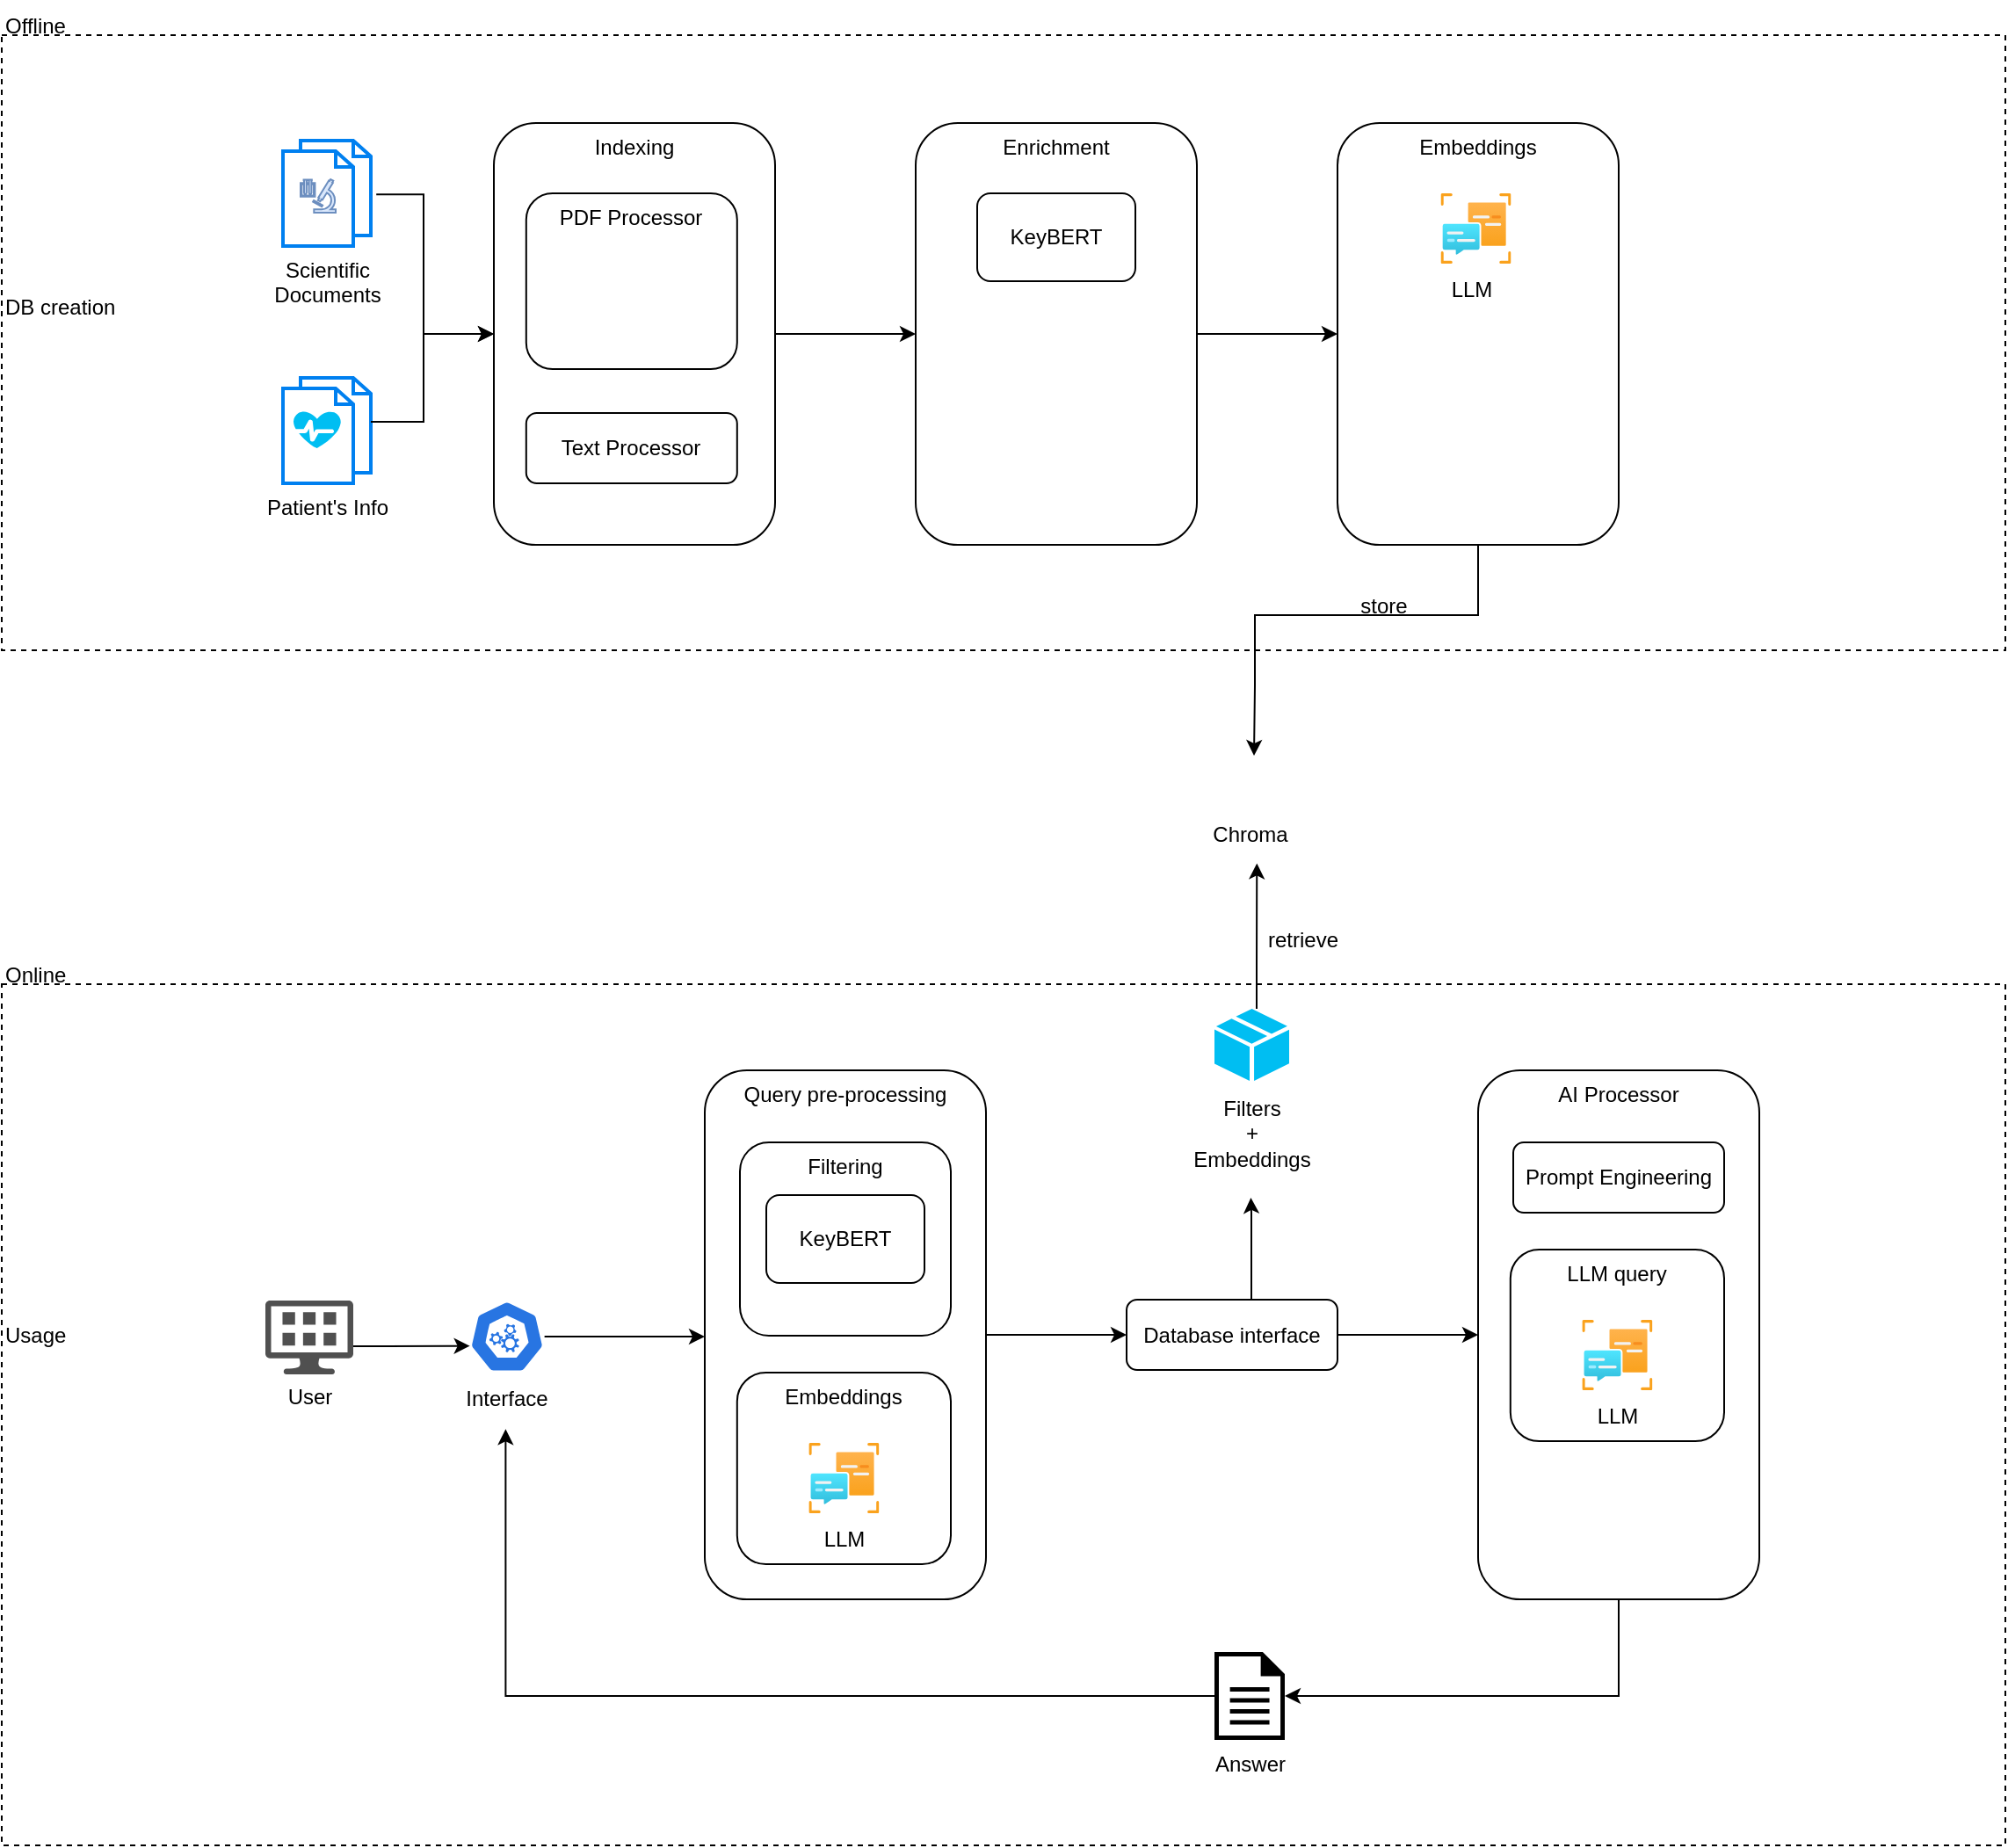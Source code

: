 <mxfile version="23.1.4" type="device">
  <diagram name="Page-1" id="FkeHTyMX6oCB0gRLYgU0">
    <mxGraphModel dx="2216" dy="956" grid="1" gridSize="10" guides="1" tooltips="1" connect="1" arrows="1" fold="1" page="1" pageScale="1" pageWidth="827" pageHeight="1169" math="0" shadow="0">
      <root>
        <mxCell id="0" />
        <mxCell id="1" parent="0" />
        <mxCell id="-PxC4uLa8Vwmn5Yqltxv-79" value="" style="rounded=0;whiteSpace=wrap;html=1;fillColor=none;dashed=1;" vertex="1" parent="1">
          <mxGeometry x="-120" y="30" width="1140" height="350" as="geometry" />
        </mxCell>
        <mxCell id="-PxC4uLa8Vwmn5Yqltxv-80" value="" style="rounded=0;whiteSpace=wrap;html=1;fillColor=none;dashed=1;" vertex="1" parent="1">
          <mxGeometry x="-120" y="570" width="1140" height="490" as="geometry" />
        </mxCell>
        <mxCell id="-PxC4uLa8Vwmn5Yqltxv-45" value="AI Processor" style="rounded=1;whiteSpace=wrap;html=1;verticalAlign=top;" vertex="1" parent="1">
          <mxGeometry x="720" y="619" width="160" height="301" as="geometry" />
        </mxCell>
        <mxCell id="-PxC4uLa8Vwmn5Yqltxv-64" style="edgeStyle=orthogonalEdgeStyle;rounded=0;orthogonalLoop=1;jettySize=auto;html=1;" edge="1" parent="1" source="-PxC4uLa8Vwmn5Yqltxv-34" target="-PxC4uLa8Vwmn5Yqltxv-42">
          <mxGeometry relative="1" as="geometry" />
        </mxCell>
        <mxCell id="-PxC4uLa8Vwmn5Yqltxv-34" value="Query pre-processing" style="rounded=1;whiteSpace=wrap;html=1;verticalAlign=top;" vertex="1" parent="1">
          <mxGeometry x="280" y="619" width="160" height="301" as="geometry" />
        </mxCell>
        <mxCell id="tOoIJYsqz6ZOaQAokwfT-3" value="" style="sketch=0;pointerEvents=1;shadow=0;dashed=0;html=1;strokeColor=none;fillColor=#505050;labelPosition=center;verticalLabelPosition=bottom;verticalAlign=top;outlineConnect=0;align=center;shape=mxgraph.office.devices.management_console;" parent="1" vertex="1">
          <mxGeometry x="30" y="750" width="50" height="42" as="geometry" />
        </mxCell>
        <mxCell id="tOoIJYsqz6ZOaQAokwfT-16" value="Chroma" style="text;html=1;align=center;verticalAlign=middle;resizable=0;points=[];autosize=1;strokeColor=none;fillColor=none;" parent="1" vertex="1">
          <mxGeometry x="555.0" y="470" width="70" height="30" as="geometry" />
        </mxCell>
        <mxCell id="tOoIJYsqz6ZOaQAokwfT-17" value="" style="group" parent="1" vertex="1" connectable="0">
          <mxGeometry x="40" y="225" width="50" height="60" as="geometry" />
        </mxCell>
        <mxCell id="tOoIJYsqz6ZOaQAokwfT-9" value="Patient&#39;s Info" style="html=1;verticalLabelPosition=bottom;align=center;labelBackgroundColor=#ffffff;verticalAlign=top;strokeWidth=2;strokeColor=#0080F0;shadow=0;dashed=0;shape=mxgraph.ios7.icons.documents;" parent="tOoIJYsqz6ZOaQAokwfT-17" vertex="1">
          <mxGeometry width="50" height="60" as="geometry" />
        </mxCell>
        <mxCell id="tOoIJYsqz6ZOaQAokwfT-12" value="" style="verticalLabelPosition=bottom;html=1;verticalAlign=top;align=center;strokeColor=none;fillColor=#00BEF2;shape=mxgraph.azure.health_monitoring;" parent="tOoIJYsqz6ZOaQAokwfT-17" vertex="1">
          <mxGeometry x="6" y="19" width="27" height="21" as="geometry" />
        </mxCell>
        <mxCell id="tOoIJYsqz6ZOaQAokwfT-18" value="" style="group" parent="1" vertex="1" connectable="0">
          <mxGeometry x="40" y="90" width="50" height="60" as="geometry" />
        </mxCell>
        <mxCell id="tOoIJYsqz6ZOaQAokwfT-6" value="Scientific&lt;br&gt;&lt;div&gt;Documents&lt;/div&gt;" style="html=1;verticalLabelPosition=bottom;align=center;labelBackgroundColor=#ffffff;verticalAlign=top;strokeWidth=2;strokeColor=#0080F0;shadow=0;dashed=0;shape=mxgraph.ios7.icons.documents;" parent="tOoIJYsqz6ZOaQAokwfT-18" vertex="1">
          <mxGeometry width="50" height="60" as="geometry" />
        </mxCell>
        <mxCell id="tOoIJYsqz6ZOaQAokwfT-13" value="" style="shape=mxgraph.signs.science.laboratory;html=1;pointerEvents=1;fillColor=#dae8fc;strokeColor=#6c8ebf;verticalLabelPosition=bottom;verticalAlign=top;align=center;" parent="tOoIJYsqz6ZOaQAokwfT-18" vertex="1">
          <mxGeometry x="10" y="22" width="20" height="19" as="geometry" />
        </mxCell>
        <mxCell id="-PxC4uLa8Vwmn5Yqltxv-71" style="edgeStyle=orthogonalEdgeStyle;rounded=0;orthogonalLoop=1;jettySize=auto;html=1;" edge="1" parent="1" source="tOoIJYsqz6ZOaQAokwfT-20" target="-PxC4uLa8Vwmn5Yqltxv-34">
          <mxGeometry relative="1" as="geometry">
            <Array as="points">
              <mxPoint x="210" y="770" />
              <mxPoint x="210" y="770" />
            </Array>
          </mxGeometry>
        </mxCell>
        <mxCell id="tOoIJYsqz6ZOaQAokwfT-20" value="" style="aspect=fixed;sketch=0;html=1;dashed=0;whitespace=wrap;fillColor=#2875E2;strokeColor=#ffffff;points=[[0.005,0.63,0],[0.1,0.2,0],[0.9,0.2,0],[0.5,0,0],[0.995,0.63,0],[0.72,0.99,0],[0.5,1,0],[0.28,0.99,0]];shape=mxgraph.kubernetes.icon2;prIcon=api" parent="1" vertex="1">
          <mxGeometry x="146.11" y="750" width="42.71" height="41" as="geometry" />
        </mxCell>
        <mxCell id="tOoIJYsqz6ZOaQAokwfT-31" value="&lt;div&gt;Answer&lt;/div&gt;" style="sketch=0;aspect=fixed;pointerEvents=1;shadow=0;dashed=0;html=1;strokeColor=none;labelPosition=center;verticalLabelPosition=bottom;verticalAlign=top;align=center;fillColor=#000000;shape=mxgraph.mscae.enterprise.document" parent="1" vertex="1">
          <mxGeometry x="570" y="950" width="40" height="50" as="geometry" />
        </mxCell>
        <mxCell id="tOoIJYsqz6ZOaQAokwfT-37" value="User" style="text;html=1;align=center;verticalAlign=middle;resizable=0;points=[];autosize=1;strokeColor=none;fillColor=none;" parent="1" vertex="1">
          <mxGeometry x="30" y="789.5" width="50" height="30" as="geometry" />
        </mxCell>
        <mxCell id="tOoIJYsqz6ZOaQAokwfT-38" value="Interface" style="text;html=1;align=center;verticalAlign=middle;resizable=0;points=[];autosize=1;strokeColor=none;fillColor=none;" parent="1" vertex="1">
          <mxGeometry x="132.46" y="791" width="70" height="30" as="geometry" />
        </mxCell>
        <mxCell id="-PxC4uLa8Vwmn5Yqltxv-2" value="" style="shape=image;verticalLabelPosition=bottom;labelBackgroundColor=default;verticalAlign=top;aspect=fixed;imageAspect=0;image=https://www.trychroma.com/chroma-logo.png;" vertex="1" parent="1">
          <mxGeometry x="562.43" y="440" width="60.15" height="40" as="geometry" />
        </mxCell>
        <mxCell id="-PxC4uLa8Vwmn5Yqltxv-55" style="edgeStyle=orthogonalEdgeStyle;rounded=0;orthogonalLoop=1;jettySize=auto;html=1;" edge="1" parent="1" source="-PxC4uLa8Vwmn5Yqltxv-3" target="-PxC4uLa8Vwmn5Yqltxv-10">
          <mxGeometry relative="1" as="geometry" />
        </mxCell>
        <mxCell id="-PxC4uLa8Vwmn5Yqltxv-3" value="Indexing" style="rounded=1;whiteSpace=wrap;html=1;verticalAlign=top;" vertex="1" parent="1">
          <mxGeometry x="160" y="80" width="160" height="240" as="geometry" />
        </mxCell>
        <mxCell id="-PxC4uLa8Vwmn5Yqltxv-4" value="PDF Processor" style="rounded=1;whiteSpace=wrap;html=1;verticalAlign=top;" vertex="1" parent="1">
          <mxGeometry x="178.4" y="120" width="120" height="100" as="geometry" />
        </mxCell>
        <mxCell id="-PxC4uLa8Vwmn5Yqltxv-5" value="Text Processor" style="rounded=1;whiteSpace=wrap;html=1;" vertex="1" parent="1">
          <mxGeometry x="178.4" y="245" width="120" height="40" as="geometry" />
        </mxCell>
        <mxCell id="-PxC4uLa8Vwmn5Yqltxv-16" style="edgeStyle=orthogonalEdgeStyle;rounded=0;orthogonalLoop=1;jettySize=auto;html=1;" edge="1" parent="1" source="-PxC4uLa8Vwmn5Yqltxv-10" target="-PxC4uLa8Vwmn5Yqltxv-15">
          <mxGeometry relative="1" as="geometry" />
        </mxCell>
        <mxCell id="-PxC4uLa8Vwmn5Yqltxv-10" value="Enrichment" style="rounded=1;whiteSpace=wrap;html=1;verticalAlign=top;" vertex="1" parent="1">
          <mxGeometry x="400" y="80" width="160" height="240" as="geometry" />
        </mxCell>
        <mxCell id="-PxC4uLa8Vwmn5Yqltxv-13" value="KeyBERT" style="rounded=1;whiteSpace=wrap;html=1;" vertex="1" parent="1">
          <mxGeometry x="435" y="120" width="90" height="50" as="geometry" />
        </mxCell>
        <mxCell id="-PxC4uLa8Vwmn5Yqltxv-56" style="edgeStyle=orthogonalEdgeStyle;rounded=0;orthogonalLoop=1;jettySize=auto;html=1;entryX=0.5;entryY=0;entryDx=0;entryDy=0;" edge="1" parent="1" source="-PxC4uLa8Vwmn5Yqltxv-15" target="-PxC4uLa8Vwmn5Yqltxv-2">
          <mxGeometry relative="1" as="geometry">
            <Array as="points">
              <mxPoint x="720" y="360" />
              <mxPoint x="593" y="360" />
              <mxPoint x="593" y="400" />
            </Array>
          </mxGeometry>
        </mxCell>
        <mxCell id="-PxC4uLa8Vwmn5Yqltxv-15" value="Embeddings" style="rounded=1;whiteSpace=wrap;html=1;verticalAlign=top;" vertex="1" parent="1">
          <mxGeometry x="640" y="80" width="160" height="240" as="geometry" />
        </mxCell>
        <mxCell id="-PxC4uLa8Vwmn5Yqltxv-27" value="Filtering" style="rounded=1;whiteSpace=wrap;html=1;verticalAlign=top;" vertex="1" parent="1">
          <mxGeometry x="300" y="660" width="120" height="110" as="geometry" />
        </mxCell>
        <mxCell id="-PxC4uLa8Vwmn5Yqltxv-31" value="" style="shape=image;verticalLabelPosition=bottom;labelBackgroundColor=default;verticalAlign=top;aspect=fixed;imageAspect=0;image=https://tika.apache.org/tika.png;" vertex="1" parent="1">
          <mxGeometry x="194.6" y="160" width="87.6" height="30" as="geometry" />
        </mxCell>
        <mxCell id="-PxC4uLa8Vwmn5Yqltxv-33" value="Prompt Engineering" style="rounded=1;whiteSpace=wrap;html=1;" vertex="1" parent="1">
          <mxGeometry x="740" y="660" width="120" height="40" as="geometry" />
        </mxCell>
        <mxCell id="-PxC4uLa8Vwmn5Yqltxv-74" style="edgeStyle=orthogonalEdgeStyle;rounded=0;orthogonalLoop=1;jettySize=auto;html=1;entryX=0.559;entryY=1.04;entryDx=0;entryDy=0;entryPerimeter=0;" edge="1" parent="1" source="-PxC4uLa8Vwmn5Yqltxv-41" target="tOoIJYsqz6ZOaQAokwfT-16">
          <mxGeometry relative="1" as="geometry">
            <Array as="points">
              <mxPoint x="594" y="560" />
              <mxPoint x="594" y="560" />
            </Array>
          </mxGeometry>
        </mxCell>
        <mxCell id="-PxC4uLa8Vwmn5Yqltxv-41" value="" style="verticalLabelPosition=bottom;html=1;verticalAlign=top;align=center;strokeColor=none;fillColor=#00BEF2;shape=mxgraph.azure.cloud_service_package_file;" vertex="1" parent="1">
          <mxGeometry x="570" y="584" width="42.5" height="41" as="geometry" />
        </mxCell>
        <mxCell id="-PxC4uLa8Vwmn5Yqltxv-51" style="edgeStyle=orthogonalEdgeStyle;rounded=0;orthogonalLoop=1;jettySize=auto;html=1;entryX=0;entryY=0.5;entryDx=0;entryDy=0;" edge="1" parent="1" source="-PxC4uLa8Vwmn5Yqltxv-42" target="-PxC4uLa8Vwmn5Yqltxv-45">
          <mxGeometry relative="1" as="geometry" />
        </mxCell>
        <mxCell id="-PxC4uLa8Vwmn5Yqltxv-65" style="edgeStyle=orthogonalEdgeStyle;rounded=0;orthogonalLoop=1;jettySize=auto;html=1;entryX=0.494;entryY=1.108;entryDx=0;entryDy=0;entryPerimeter=0;" edge="1" parent="1" source="-PxC4uLa8Vwmn5Yqltxv-42" target="-PxC4uLa8Vwmn5Yqltxv-73">
          <mxGeometry relative="1" as="geometry">
            <mxPoint x="546" y="630" as="targetPoint" />
            <Array as="points">
              <mxPoint x="591" y="700" />
              <mxPoint x="591" y="700" />
            </Array>
          </mxGeometry>
        </mxCell>
        <mxCell id="-PxC4uLa8Vwmn5Yqltxv-42" value="Database interface" style="rounded=1;whiteSpace=wrap;html=1;" vertex="1" parent="1">
          <mxGeometry x="520" y="749.5" width="120" height="40" as="geometry" />
        </mxCell>
        <mxCell id="-PxC4uLa8Vwmn5Yqltxv-44" value="&lt;div&gt;&lt;br&gt;&lt;/div&gt;&lt;div&gt;&lt;br&gt;&lt;/div&gt;&lt;div&gt;&lt;br&gt;&lt;/div&gt;&lt;div&gt;&lt;br&gt;&lt;/div&gt;" style="text;html=1;align=center;verticalAlign=middle;resizable=0;points=[];autosize=1;strokeColor=none;fillColor=none;" vertex="1" parent="1">
          <mxGeometry x="780" y="598" width="20" height="70" as="geometry" />
        </mxCell>
        <mxCell id="-PxC4uLa8Vwmn5Yqltxv-46" value="" style="image;aspect=fixed;html=1;points=[];align=center;fontSize=12;image=img/lib/azure2/ai_machine_learning/Language_Services.svg;" vertex="1" parent="1">
          <mxGeometry x="698.75" y="120" width="40" height="40" as="geometry" />
        </mxCell>
        <mxCell id="-PxC4uLa8Vwmn5Yqltxv-53" value="LLM" style="text;html=1;align=center;verticalAlign=middle;resizable=0;points=[];autosize=1;strokeColor=none;fillColor=none;" vertex="1" parent="1">
          <mxGeometry x="691.25" y="160" width="50" height="30" as="geometry" />
        </mxCell>
        <mxCell id="-PxC4uLa8Vwmn5Yqltxv-57" style="edgeStyle=orthogonalEdgeStyle;rounded=0;orthogonalLoop=1;jettySize=auto;html=1;" edge="1" parent="1" source="tOoIJYsqz6ZOaQAokwfT-9" target="-PxC4uLa8Vwmn5Yqltxv-3">
          <mxGeometry relative="1" as="geometry">
            <Array as="points">
              <mxPoint x="120" y="250" />
              <mxPoint x="120" y="200" />
            </Array>
          </mxGeometry>
        </mxCell>
        <mxCell id="-PxC4uLa8Vwmn5Yqltxv-58" style="edgeStyle=orthogonalEdgeStyle;rounded=0;orthogonalLoop=1;jettySize=auto;html=1;exitX=1.062;exitY=0.51;exitDx=0;exitDy=0;exitPerimeter=0;" edge="1" parent="1" source="tOoIJYsqz6ZOaQAokwfT-6" target="-PxC4uLa8Vwmn5Yqltxv-3">
          <mxGeometry relative="1" as="geometry">
            <mxPoint x="100" y="100" as="sourcePoint" />
            <Array as="points">
              <mxPoint x="120" y="121" />
              <mxPoint x="120" y="200" />
            </Array>
          </mxGeometry>
        </mxCell>
        <mxCell id="-PxC4uLa8Vwmn5Yqltxv-60" value="KeyBERT" style="rounded=1;whiteSpace=wrap;html=1;" vertex="1" parent="1">
          <mxGeometry x="315" y="690" width="90" height="50" as="geometry" />
        </mxCell>
        <mxCell id="-PxC4uLa8Vwmn5Yqltxv-61" value="Embeddings" style="rounded=1;whiteSpace=wrap;html=1;verticalAlign=top;" vertex="1" parent="1">
          <mxGeometry x="298.4" y="791" width="121.6" height="109" as="geometry" />
        </mxCell>
        <mxCell id="-PxC4uLa8Vwmn5Yqltxv-62" value="" style="image;aspect=fixed;html=1;points=[];align=center;fontSize=12;image=img/lib/azure2/ai_machine_learning/Language_Services.svg;" vertex="1" parent="1">
          <mxGeometry x="339.2" y="831" width="40" height="40" as="geometry" />
        </mxCell>
        <mxCell id="-PxC4uLa8Vwmn5Yqltxv-63" value="LLM" style="text;html=1;align=center;verticalAlign=middle;resizable=0;points=[];autosize=1;strokeColor=none;fillColor=none;" vertex="1" parent="1">
          <mxGeometry x="334.2" y="871" width="50" height="30" as="geometry" />
        </mxCell>
        <mxCell id="-PxC4uLa8Vwmn5Yqltxv-66" value="LLM query" style="rounded=1;whiteSpace=wrap;html=1;verticalAlign=top;" vertex="1" parent="1">
          <mxGeometry x="738.4" y="721" width="121.6" height="109" as="geometry" />
        </mxCell>
        <mxCell id="-PxC4uLa8Vwmn5Yqltxv-67" value="" style="image;aspect=fixed;html=1;points=[];align=center;fontSize=12;image=img/lib/azure2/ai_machine_learning/Language_Services.svg;" vertex="1" parent="1">
          <mxGeometry x="779.2" y="761" width="40" height="40" as="geometry" />
        </mxCell>
        <mxCell id="-PxC4uLa8Vwmn5Yqltxv-68" value="LLM" style="text;html=1;align=center;verticalAlign=middle;resizable=0;points=[];autosize=1;strokeColor=none;fillColor=none;" vertex="1" parent="1">
          <mxGeometry x="774.2" y="801" width="50" height="30" as="geometry" />
        </mxCell>
        <mxCell id="-PxC4uLa8Vwmn5Yqltxv-72" style="edgeStyle=orthogonalEdgeStyle;rounded=0;orthogonalLoop=1;jettySize=auto;html=1;entryX=0.005;entryY=0.63;entryDx=0;entryDy=0;entryPerimeter=0;" edge="1" parent="1" source="tOoIJYsqz6ZOaQAokwfT-3" target="tOoIJYsqz6ZOaQAokwfT-20">
          <mxGeometry relative="1" as="geometry">
            <Array as="points">
              <mxPoint x="100" y="776" />
              <mxPoint x="100" y="776" />
            </Array>
          </mxGeometry>
        </mxCell>
        <mxCell id="-PxC4uLa8Vwmn5Yqltxv-73" value="&lt;div&gt;Filters&lt;/div&gt;&lt;div&gt;+&lt;/div&gt;&lt;div&gt;Embeddings&lt;br&gt;&lt;/div&gt;" style="text;html=1;align=center;verticalAlign=middle;resizable=0;points=[];autosize=1;strokeColor=none;fillColor=none;" vertex="1" parent="1">
          <mxGeometry x="546.25" y="625" width="90" height="60" as="geometry" />
        </mxCell>
        <mxCell id="-PxC4uLa8Vwmn5Yqltxv-77" style="edgeStyle=orthogonalEdgeStyle;rounded=0;orthogonalLoop=1;jettySize=auto;html=1;entryX=1;entryY=0.5;entryDx=0;entryDy=0;entryPerimeter=0;" edge="1" parent="1" source="-PxC4uLa8Vwmn5Yqltxv-45" target="tOoIJYsqz6ZOaQAokwfT-31">
          <mxGeometry relative="1" as="geometry">
            <Array as="points">
              <mxPoint x="800" y="975" />
            </Array>
          </mxGeometry>
        </mxCell>
        <mxCell id="-PxC4uLa8Vwmn5Yqltxv-78" style="edgeStyle=orthogonalEdgeStyle;rounded=0;orthogonalLoop=1;jettySize=auto;html=1;entryX=0.489;entryY=1.071;entryDx=0;entryDy=0;entryPerimeter=0;" edge="1" parent="1" source="tOoIJYsqz6ZOaQAokwfT-31" target="tOoIJYsqz6ZOaQAokwfT-38">
          <mxGeometry relative="1" as="geometry" />
        </mxCell>
        <mxCell id="-PxC4uLa8Vwmn5Yqltxv-81" value="Offline" style="text;html=1;align=left;verticalAlign=middle;resizable=0;points=[];autosize=1;strokeColor=none;fillColor=none;" vertex="1" parent="1">
          <mxGeometry x="-120" y="10" width="60" height="30" as="geometry" />
        </mxCell>
        <mxCell id="-PxC4uLa8Vwmn5Yqltxv-82" value="Online" style="text;html=1;align=left;verticalAlign=middle;resizable=0;points=[];autosize=1;strokeColor=none;fillColor=none;" vertex="1" parent="1">
          <mxGeometry x="-120" y="550" width="60" height="30" as="geometry" />
        </mxCell>
        <mxCell id="-PxC4uLa8Vwmn5Yqltxv-83" value="store" style="text;html=1;align=center;verticalAlign=middle;resizable=0;points=[];autosize=1;strokeColor=none;fillColor=none;" vertex="1" parent="1">
          <mxGeometry x="641.25" y="340" width="50" height="30" as="geometry" />
        </mxCell>
        <mxCell id="-PxC4uLa8Vwmn5Yqltxv-84" value="retrieve" style="text;html=1;align=center;verticalAlign=middle;resizable=0;points=[];autosize=1;strokeColor=none;fillColor=none;" vertex="1" parent="1">
          <mxGeometry x="590" y="530" width="60" height="30" as="geometry" />
        </mxCell>
        <mxCell id="-PxC4uLa8Vwmn5Yqltxv-85" value="DB creation" style="text;html=1;align=left;verticalAlign=middle;resizable=0;points=[];autosize=1;strokeColor=none;fillColor=none;" vertex="1" parent="1">
          <mxGeometry x="-120" y="170" width="90" height="30" as="geometry" />
        </mxCell>
        <mxCell id="-PxC4uLa8Vwmn5Yqltxv-86" value="&lt;div&gt;Usage&lt;/div&gt;" style="text;html=1;align=left;verticalAlign=middle;resizable=0;points=[];autosize=1;strokeColor=none;fillColor=none;" vertex="1" parent="1">
          <mxGeometry x="-120" y="754.5" width="60" height="30" as="geometry" />
        </mxCell>
      </root>
    </mxGraphModel>
  </diagram>
</mxfile>
